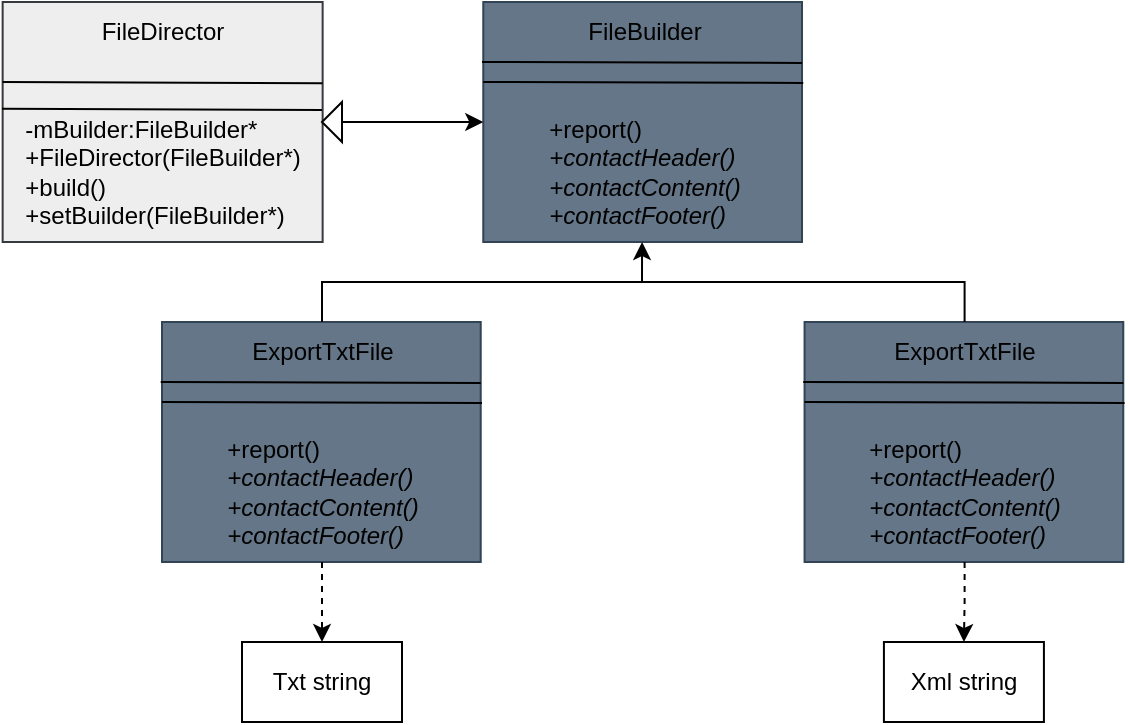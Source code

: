 <mxfile>
    <diagram id="1SRNelqsyzPGUOQwEQDF" name="第 1 页">
        <mxGraphModel dx="640" dy="304" grid="1" gridSize="10" guides="1" tooltips="1" connect="1" arrows="1" fold="1" page="1" pageScale="1" pageWidth="1169" pageHeight="827" math="0" shadow="0">
            <root>
                <mxCell id="0"/>
                <mxCell id="1" parent="0"/>
                <mxCell id="2" value="" style="group" vertex="1" connectable="0" parent="1">
                    <mxGeometry x="360" y="80" width="160.64" height="120" as="geometry"/>
                </mxCell>
                <mxCell id="3" value="" style="whiteSpace=wrap;html=1;fillColor=#647687;strokeColor=#314354;fontColor=#ffffff;" vertex="1" parent="2">
                    <mxGeometry x="0.64" width="159.36" height="120" as="geometry"/>
                </mxCell>
                <mxCell id="4" value="" style="edgeStyle=none;orthogonalLoop=1;jettySize=auto;html=1;endArrow=none;endFill=0;entryX=1.004;entryY=0.341;entryDx=0;entryDy=0;entryPerimeter=0;rounded=0;" edge="1" parent="2">
                    <mxGeometry width="100" relative="1" as="geometry">
                        <mxPoint y="30.0" as="sourcePoint"/>
                        <mxPoint x="160" y="30.46" as="targetPoint"/>
                        <Array as="points"/>
                    </mxGeometry>
                </mxCell>
                <mxCell id="5" value="" style="edgeStyle=none;orthogonalLoop=1;jettySize=auto;html=1;endArrow=none;endFill=0;entryX=1.004;entryY=0.341;entryDx=0;entryDy=0;entryPerimeter=0;rounded=0;" edge="1" parent="2">
                    <mxGeometry width="100" relative="1" as="geometry">
                        <mxPoint x="0.64" y="40" as="sourcePoint"/>
                        <mxPoint x="160.64" y="40.46" as="targetPoint"/>
                        <Array as="points"/>
                    </mxGeometry>
                </mxCell>
                <mxCell id="6" value="FileBuilder" style="text;html=1;align=center;verticalAlign=middle;resizable=0;points=[];autosize=1;strokeColor=none;fillColor=none;" vertex="1" parent="2">
                    <mxGeometry x="40.64" width="80" height="30" as="geometry"/>
                </mxCell>
                <mxCell id="7" value="&lt;div style=&quot;text-align: left;&quot;&gt;&lt;span style=&quot;background-color: initial;&quot;&gt;+report()&lt;/span&gt;&lt;/div&gt;&lt;i&gt;&lt;div style=&quot;text-align: left;&quot;&gt;&lt;i style=&quot;background-color: initial;&quot;&gt;+contactHeader()&lt;/i&gt;&lt;/div&gt;&lt;div style=&quot;text-align: left;&quot;&gt;&lt;i style=&quot;background-color: initial;&quot;&gt;+&lt;/i&gt;&lt;i style=&quot;border-color: var(--border-color); background-color: initial;&quot;&gt;contactContent&lt;/i&gt;&lt;i style=&quot;background-color: initial;&quot;&gt;()&lt;/i&gt;&lt;/div&gt;&lt;div style=&quot;text-align: left;&quot;&gt;&lt;i style=&quot;background-color: initial;&quot;&gt;+&lt;/i&gt;&lt;i style=&quot;border-color: var(--border-color); background-color: initial;&quot;&gt;contactFooter&lt;/i&gt;&lt;i style=&quot;background-color: initial;&quot;&gt;()&lt;/i&gt;&lt;/div&gt;&lt;/i&gt;" style="text;html=1;align=center;verticalAlign=middle;resizable=0;points=[];autosize=1;strokeColor=none;fillColor=none;" vertex="1" parent="2">
                    <mxGeometry x="20.64" y="50" width="120" height="70" as="geometry"/>
                </mxCell>
                <mxCell id="8" value="" style="group" vertex="1" connectable="0" parent="1">
                    <mxGeometry x="199.36" y="240" width="160.64" height="120" as="geometry"/>
                </mxCell>
                <mxCell id="9" value="" style="whiteSpace=wrap;html=1;fillColor=#647687;strokeColor=#314354;fontColor=#ffffff;" vertex="1" parent="8">
                    <mxGeometry x="0.64" width="159.36" height="120" as="geometry"/>
                </mxCell>
                <mxCell id="10" value="" style="edgeStyle=none;orthogonalLoop=1;jettySize=auto;html=1;endArrow=none;endFill=0;entryX=1.004;entryY=0.341;entryDx=0;entryDy=0;entryPerimeter=0;rounded=0;" edge="1" parent="8">
                    <mxGeometry width="100" relative="1" as="geometry">
                        <mxPoint y="30.0" as="sourcePoint"/>
                        <mxPoint x="160" y="30.46" as="targetPoint"/>
                        <Array as="points"/>
                    </mxGeometry>
                </mxCell>
                <mxCell id="11" value="" style="edgeStyle=none;orthogonalLoop=1;jettySize=auto;html=1;endArrow=none;endFill=0;entryX=1.004;entryY=0.341;entryDx=0;entryDy=0;entryPerimeter=0;rounded=0;" edge="1" parent="8">
                    <mxGeometry width="100" relative="1" as="geometry">
                        <mxPoint x="0.64" y="40" as="sourcePoint"/>
                        <mxPoint x="160.64" y="40.46" as="targetPoint"/>
                        <Array as="points"/>
                    </mxGeometry>
                </mxCell>
                <mxCell id="12" value="ExportTxtFile" style="text;html=1;align=center;verticalAlign=middle;resizable=0;points=[];autosize=1;strokeColor=none;fillColor=none;" vertex="1" parent="8">
                    <mxGeometry x="35.64" width="90" height="30" as="geometry"/>
                </mxCell>
                <mxCell id="13" value="&lt;div style=&quot;text-align: left;&quot;&gt;&lt;span style=&quot;background-color: initial;&quot;&gt;+report()&lt;/span&gt;&lt;/div&gt;&lt;i&gt;&lt;div style=&quot;text-align: left;&quot;&gt;&lt;i style=&quot;background-color: initial;&quot;&gt;+contactHeader()&lt;/i&gt;&lt;/div&gt;&lt;div style=&quot;text-align: left;&quot;&gt;&lt;i style=&quot;background-color: initial;&quot;&gt;+&lt;/i&gt;&lt;i style=&quot;border-color: var(--border-color); background-color: initial;&quot;&gt;contactContent&lt;/i&gt;&lt;i style=&quot;background-color: initial;&quot;&gt;()&lt;/i&gt;&lt;/div&gt;&lt;div style=&quot;text-align: left;&quot;&gt;&lt;i style=&quot;background-color: initial;&quot;&gt;+&lt;/i&gt;&lt;i style=&quot;border-color: var(--border-color); background-color: initial;&quot;&gt;contactFooter&lt;/i&gt;&lt;i style=&quot;background-color: initial;&quot;&gt;()&lt;/i&gt;&lt;/div&gt;&lt;/i&gt;" style="text;html=1;align=center;verticalAlign=middle;resizable=0;points=[];autosize=1;strokeColor=none;fillColor=none;" vertex="1" parent="8">
                    <mxGeometry x="20.64" y="50" width="120" height="70" as="geometry"/>
                </mxCell>
                <mxCell id="14" value="" style="group" vertex="1" connectable="0" parent="1">
                    <mxGeometry x="520.64" y="240" width="160.64" height="120" as="geometry"/>
                </mxCell>
                <mxCell id="15" value="" style="whiteSpace=wrap;html=1;fillColor=#647687;strokeColor=#314354;fontColor=#ffffff;" vertex="1" parent="14">
                    <mxGeometry x="0.64" width="159.36" height="120" as="geometry"/>
                </mxCell>
                <mxCell id="16" value="" style="edgeStyle=none;orthogonalLoop=1;jettySize=auto;html=1;endArrow=none;endFill=0;entryX=1.004;entryY=0.341;entryDx=0;entryDy=0;entryPerimeter=0;rounded=0;" edge="1" parent="14">
                    <mxGeometry width="100" relative="1" as="geometry">
                        <mxPoint y="30.0" as="sourcePoint"/>
                        <mxPoint x="160" y="30.46" as="targetPoint"/>
                        <Array as="points"/>
                    </mxGeometry>
                </mxCell>
                <mxCell id="17" value="" style="edgeStyle=none;orthogonalLoop=1;jettySize=auto;html=1;endArrow=none;endFill=0;entryX=1.004;entryY=0.341;entryDx=0;entryDy=0;entryPerimeter=0;rounded=0;" edge="1" parent="14">
                    <mxGeometry width="100" relative="1" as="geometry">
                        <mxPoint x="0.64" y="40" as="sourcePoint"/>
                        <mxPoint x="160.64" y="40.46" as="targetPoint"/>
                        <Array as="points"/>
                    </mxGeometry>
                </mxCell>
                <mxCell id="18" value="ExportTxtFile" style="text;html=1;align=center;verticalAlign=middle;resizable=0;points=[];autosize=1;strokeColor=none;fillColor=none;" vertex="1" parent="14">
                    <mxGeometry x="35.64" width="90" height="30" as="geometry"/>
                </mxCell>
                <mxCell id="19" value="&lt;div style=&quot;text-align: left;&quot;&gt;&lt;span style=&quot;background-color: initial;&quot;&gt;+report()&lt;/span&gt;&lt;/div&gt;&lt;i&gt;&lt;div style=&quot;text-align: left;&quot;&gt;&lt;i style=&quot;background-color: initial;&quot;&gt;+contactHeader()&lt;/i&gt;&lt;/div&gt;&lt;div style=&quot;text-align: left;&quot;&gt;&lt;i style=&quot;background-color: initial;&quot;&gt;+&lt;/i&gt;&lt;i style=&quot;border-color: var(--border-color); background-color: initial;&quot;&gt;contactContent&lt;/i&gt;&lt;i style=&quot;background-color: initial;&quot;&gt;()&lt;/i&gt;&lt;/div&gt;&lt;div style=&quot;text-align: left;&quot;&gt;&lt;i style=&quot;background-color: initial;&quot;&gt;+&lt;/i&gt;&lt;i style=&quot;border-color: var(--border-color); background-color: initial;&quot;&gt;contactFooter&lt;/i&gt;&lt;i style=&quot;background-color: initial;&quot;&gt;()&lt;/i&gt;&lt;/div&gt;&lt;/i&gt;" style="text;html=1;align=center;verticalAlign=middle;resizable=0;points=[];autosize=1;strokeColor=none;fillColor=none;" vertex="1" parent="14">
                    <mxGeometry x="20.64" y="50" width="120" height="70" as="geometry"/>
                </mxCell>
                <mxCell id="20" style="edgeStyle=orthogonalEdgeStyle;html=1;entryX=0.495;entryY=1;entryDx=0;entryDy=0;entryPerimeter=0;rounded=0;" edge="1" parent="1" source="12" target="7">
                    <mxGeometry relative="1" as="geometry">
                        <Array as="points">
                            <mxPoint x="280" y="220"/>
                            <mxPoint x="440" y="220"/>
                        </Array>
                    </mxGeometry>
                </mxCell>
                <mxCell id="21" style="edgeStyle=orthogonalEdgeStyle;rounded=0;html=1;endArrow=none;endFill=0;" edge="1" parent="1" source="18">
                    <mxGeometry relative="1" as="geometry">
                        <mxPoint x="440" y="220" as="targetPoint"/>
                        <Array as="points">
                            <mxPoint x="601" y="220"/>
                        </Array>
                    </mxGeometry>
                </mxCell>
                <mxCell id="22" value="Txt string" style="whiteSpace=wrap;html=1;" vertex="1" parent="1">
                    <mxGeometry x="240" y="400" width="80" height="40" as="geometry"/>
                </mxCell>
                <mxCell id="23" style="edgeStyle=orthogonalEdgeStyle;rounded=0;html=1;entryX=0.5;entryY=0;entryDx=0;entryDy=0;endArrow=classic;endFill=1;dashed=1;" edge="1" parent="1" source="13" target="22">
                    <mxGeometry relative="1" as="geometry"/>
                </mxCell>
                <mxCell id="24" value="Xml string" style="whiteSpace=wrap;html=1;" vertex="1" parent="1">
                    <mxGeometry x="560.96" y="400" width="80" height="40" as="geometry"/>
                </mxCell>
                <mxCell id="25" style="edgeStyle=orthogonalEdgeStyle;rounded=0;html=1;entryX=0.5;entryY=0;entryDx=0;entryDy=0;dashed=1;endArrow=classic;endFill=1;" edge="1" parent="1" source="19" target="24">
                    <mxGeometry relative="1" as="geometry"/>
                </mxCell>
                <mxCell id="26" value="" style="group" vertex="1" connectable="0" parent="1">
                    <mxGeometry x="120" y="80" width="160.32" height="120" as="geometry"/>
                </mxCell>
                <mxCell id="27" value="" style="group;fillColor=#eeeeee;strokeColor=#36393d;container=0;" vertex="1" connectable="0" parent="26">
                    <mxGeometry x="0.32" width="160" height="120" as="geometry"/>
                </mxCell>
                <mxCell id="28" value="" style="edgeStyle=none;orthogonalLoop=1;jettySize=auto;html=1;endArrow=none;endFill=0;entryX=1.004;entryY=0.341;entryDx=0;entryDy=0;entryPerimeter=0;rounded=0;" edge="1" parent="26">
                    <mxGeometry width="100" relative="1" as="geometry">
                        <mxPoint x="0.32" y="40" as="sourcePoint"/>
                        <mxPoint x="160.32" y="40.613" as="targetPoint"/>
                        <Array as="points"/>
                    </mxGeometry>
                </mxCell>
                <mxCell id="29" value="" style="edgeStyle=none;orthogonalLoop=1;jettySize=auto;html=1;endArrow=none;endFill=0;entryX=1.004;entryY=0.341;entryDx=0;entryDy=0;entryPerimeter=0;rounded=0;" edge="1" parent="26">
                    <mxGeometry width="100" relative="1" as="geometry">
                        <mxPoint y="53.333" as="sourcePoint"/>
                        <mxPoint x="160" y="53.947" as="targetPoint"/>
                        <Array as="points"/>
                    </mxGeometry>
                </mxCell>
                <mxCell id="30" value="FileDirector" style="text;html=1;align=center;verticalAlign=middle;resizable=0;points=[];autosize=1;strokeColor=none;fillColor=none;" vertex="1" parent="26">
                    <mxGeometry x="40.32" width="80" height="30" as="geometry"/>
                </mxCell>
                <mxCell id="31" value="&lt;div style=&quot;text-align: left;&quot;&gt;&lt;span style=&quot;background-color: initial;&quot;&gt;-mBuilder:FileBuilder*&lt;/span&gt;&lt;/div&gt;&lt;div style=&quot;text-align: left;&quot;&gt;&lt;span style=&quot;background-color: initial;&quot;&gt;+FileDirector(FileBuilder*)&lt;/span&gt;&lt;/div&gt;&lt;div style=&quot;text-align: left;&quot;&gt;&lt;span style=&quot;background-color: initial;&quot;&gt;+build()&lt;/span&gt;&lt;/div&gt;&lt;div style=&quot;text-align: left;&quot;&gt;&lt;span style=&quot;background-color: initial;&quot;&gt;+setBuilder(FileBuilder*)&lt;/span&gt;&lt;/div&gt;" style="text;html=1;align=center;verticalAlign=middle;resizable=0;points=[];autosize=1;strokeColor=none;fillColor=none;" vertex="1" parent="26">
                    <mxGeometry x="0.32" y="50" width="160" height="70" as="geometry"/>
                </mxCell>
                <mxCell id="34" style="edgeStyle=none;html=1;exitX=0;exitY=0.5;exitDx=0;exitDy=0;rounded=0;strokeColor=default;endArrow=classic;endFill=1;" edge="1" parent="1" source="35" target="3">
                    <mxGeometry relative="1" as="geometry">
                        <mxPoint x="320" y="140" as="targetPoint"/>
                    </mxGeometry>
                </mxCell>
                <mxCell id="35" value="" style="triangle;whiteSpace=wrap;html=1;rotation=-180;" vertex="1" parent="1">
                    <mxGeometry x="280" y="130" width="10" height="20" as="geometry"/>
                </mxCell>
            </root>
        </mxGraphModel>
    </diagram>
</mxfile>